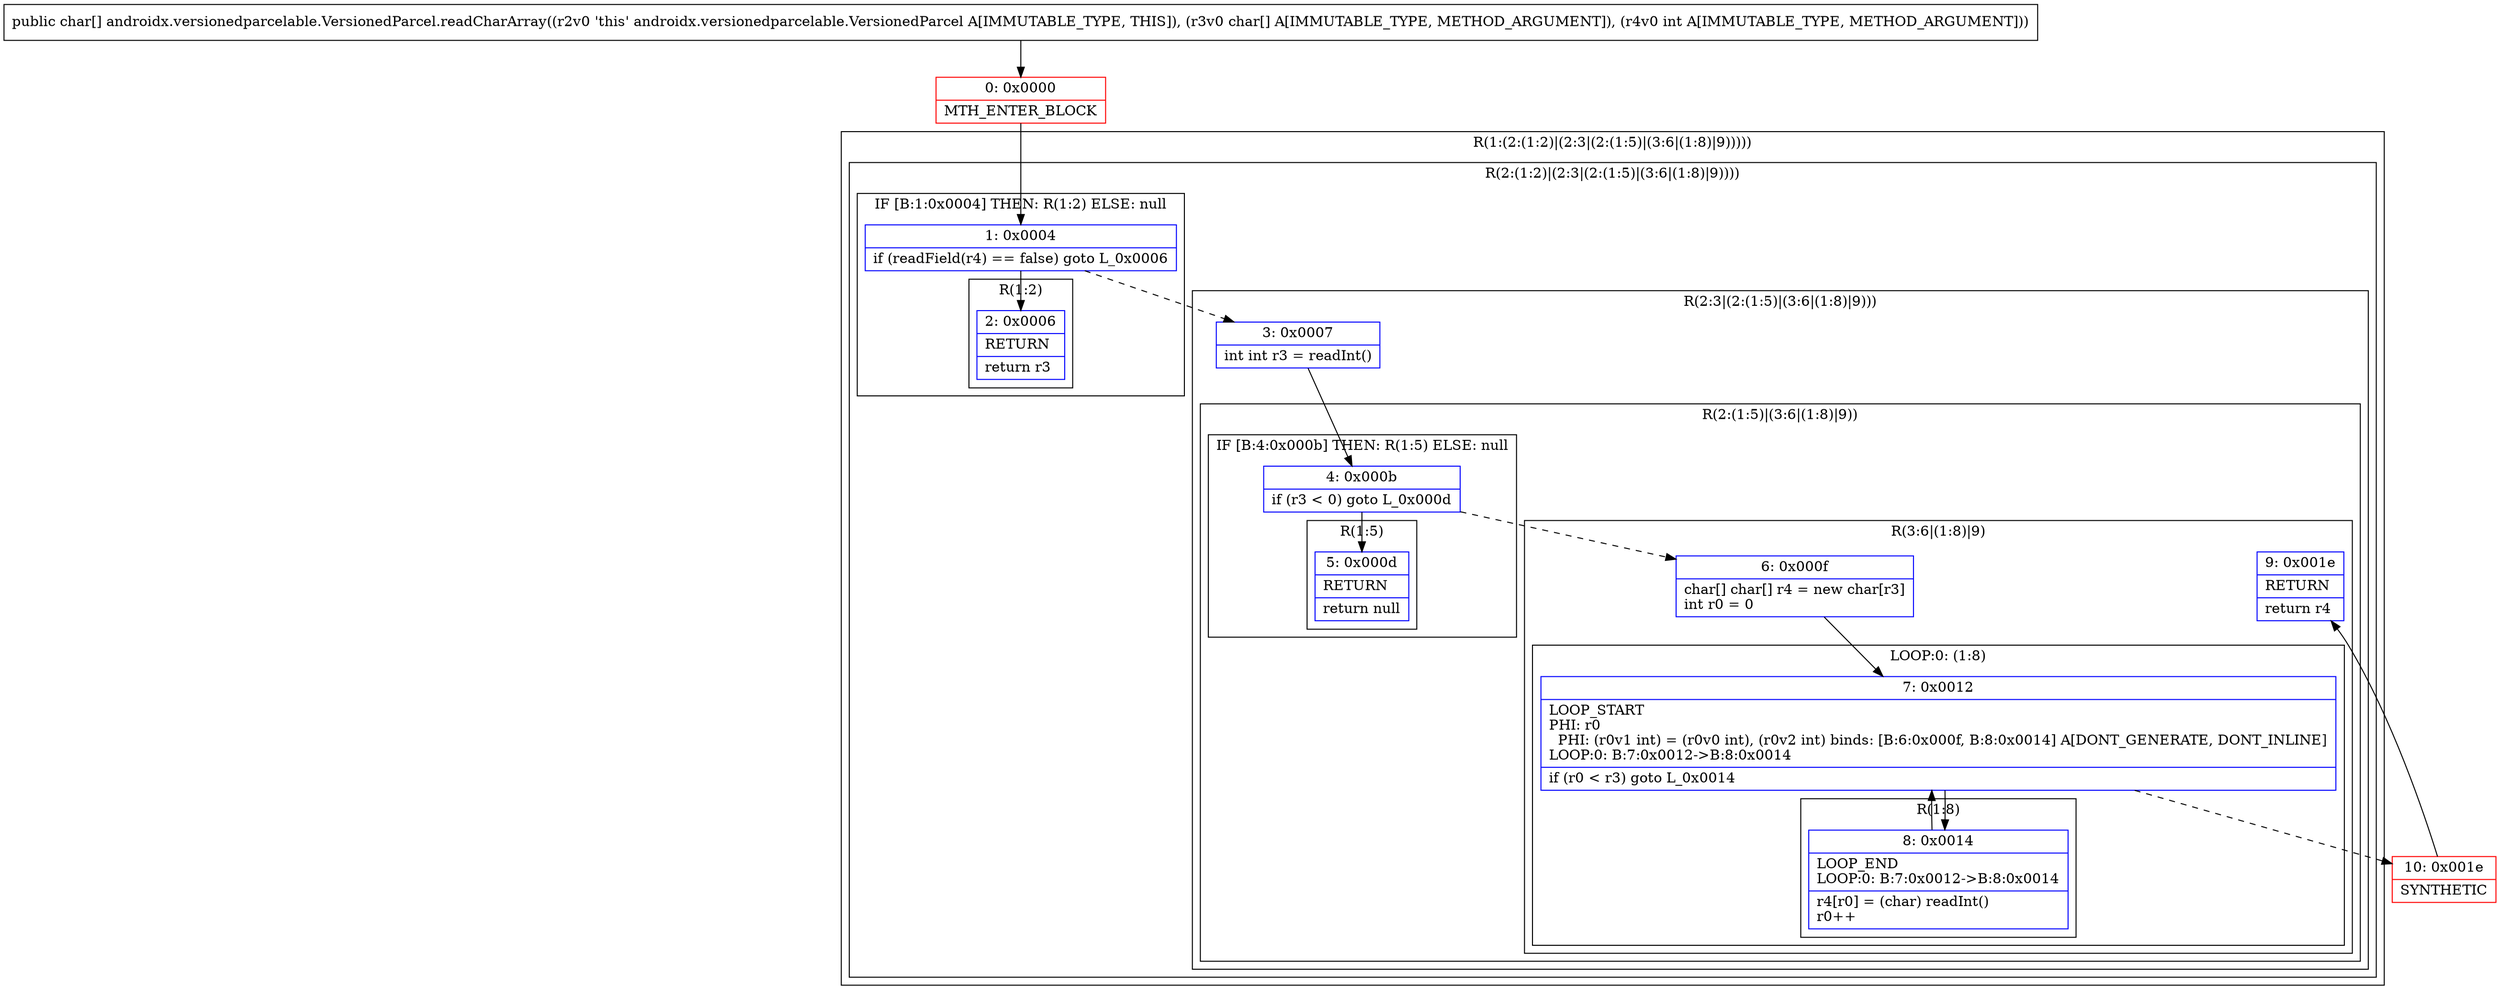 digraph "CFG forandroidx.versionedparcelable.VersionedParcel.readCharArray([CI)[C" {
subgraph cluster_Region_1912359655 {
label = "R(1:(2:(1:2)|(2:3|(2:(1:5)|(3:6|(1:8)|9)))))";
node [shape=record,color=blue];
subgraph cluster_Region_1563426182 {
label = "R(2:(1:2)|(2:3|(2:(1:5)|(3:6|(1:8)|9))))";
node [shape=record,color=blue];
subgraph cluster_IfRegion_1824659224 {
label = "IF [B:1:0x0004] THEN: R(1:2) ELSE: null";
node [shape=record,color=blue];
Node_1 [shape=record,label="{1\:\ 0x0004|if (readField(r4) == false) goto L_0x0006\l}"];
subgraph cluster_Region_1654666912 {
label = "R(1:2)";
node [shape=record,color=blue];
Node_2 [shape=record,label="{2\:\ 0x0006|RETURN\l|return r3\l}"];
}
}
subgraph cluster_Region_1488281915 {
label = "R(2:3|(2:(1:5)|(3:6|(1:8)|9)))";
node [shape=record,color=blue];
Node_3 [shape=record,label="{3\:\ 0x0007|int int r3 = readInt()\l}"];
subgraph cluster_Region_1905849185 {
label = "R(2:(1:5)|(3:6|(1:8)|9))";
node [shape=record,color=blue];
subgraph cluster_IfRegion_332537916 {
label = "IF [B:4:0x000b] THEN: R(1:5) ELSE: null";
node [shape=record,color=blue];
Node_4 [shape=record,label="{4\:\ 0x000b|if (r3 \< 0) goto L_0x000d\l}"];
subgraph cluster_Region_1400501017 {
label = "R(1:5)";
node [shape=record,color=blue];
Node_5 [shape=record,label="{5\:\ 0x000d|RETURN\l|return null\l}"];
}
}
subgraph cluster_Region_702101826 {
label = "R(3:6|(1:8)|9)";
node [shape=record,color=blue];
Node_6 [shape=record,label="{6\:\ 0x000f|char[] char[] r4 = new char[r3]\lint r0 = 0\l}"];
subgraph cluster_LoopRegion_686751863 {
label = "LOOP:0: (1:8)";
node [shape=record,color=blue];
Node_7 [shape=record,label="{7\:\ 0x0012|LOOP_START\lPHI: r0 \l  PHI: (r0v1 int) = (r0v0 int), (r0v2 int) binds: [B:6:0x000f, B:8:0x0014] A[DONT_GENERATE, DONT_INLINE]\lLOOP:0: B:7:0x0012\-\>B:8:0x0014\l|if (r0 \< r3) goto L_0x0014\l}"];
subgraph cluster_Region_1528824040 {
label = "R(1:8)";
node [shape=record,color=blue];
Node_8 [shape=record,label="{8\:\ 0x0014|LOOP_END\lLOOP:0: B:7:0x0012\-\>B:8:0x0014\l|r4[r0] = (char) readInt()\lr0++\l}"];
}
}
Node_9 [shape=record,label="{9\:\ 0x001e|RETURN\l|return r4\l}"];
}
}
}
}
}
Node_0 [shape=record,color=red,label="{0\:\ 0x0000|MTH_ENTER_BLOCK\l}"];
Node_10 [shape=record,color=red,label="{10\:\ 0x001e|SYNTHETIC\l}"];
MethodNode[shape=record,label="{public char[] androidx.versionedparcelable.VersionedParcel.readCharArray((r2v0 'this' androidx.versionedparcelable.VersionedParcel A[IMMUTABLE_TYPE, THIS]), (r3v0 char[] A[IMMUTABLE_TYPE, METHOD_ARGUMENT]), (r4v0 int A[IMMUTABLE_TYPE, METHOD_ARGUMENT])) }"];
MethodNode -> Node_0;
Node_1 -> Node_2;
Node_1 -> Node_3[style=dashed];
Node_3 -> Node_4;
Node_4 -> Node_5;
Node_4 -> Node_6[style=dashed];
Node_6 -> Node_7;
Node_7 -> Node_8;
Node_7 -> Node_10[style=dashed];
Node_8 -> Node_7;
Node_0 -> Node_1;
Node_10 -> Node_9;
}

